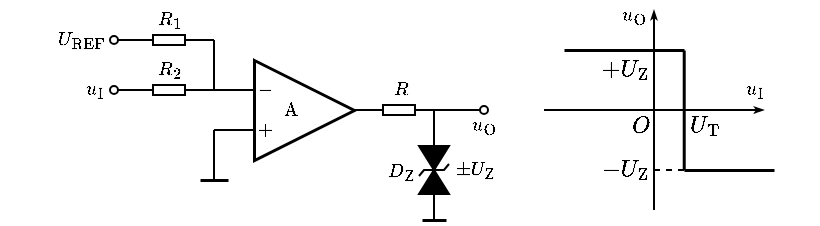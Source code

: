 <mxfile version="20.7.4" type="device"><diagram id="BXZum2WREPEbVefBd4kd" name="第 1 页"><mxGraphModel dx="383" dy="256" grid="1" gridSize="5" guides="1" tooltips="1" connect="1" arrows="1" fold="1" page="1" pageScale="1" pageWidth="827" pageHeight="1169" math="1" shadow="0"><root><mxCell id="0"/><mxCell id="1" parent="0"/><mxCell id="wk5vAMPGY5m9IKHRaPx8-1" value="\(\text{A}\) 　&amp;nbsp;" style="triangle;whiteSpace=wrap;html=1;strokeWidth=1.5;connectable=0;allowArrows=0;fontSize=8;" parent="1" vertex="1"><mxGeometry x="155" y="160" width="50" height="50" as="geometry"/></mxCell><mxCell id="wk5vAMPGY5m9IKHRaPx8-2" value="" style="endArrow=none;html=1;rounded=0;exitDx=0;exitDy=0;exitPerimeter=0;startArrow=none;exitX=0;exitY=0.5;" parent="1" source="IlwL_jK5_GZHliMzk0Kd-3" edge="1"><mxGeometry width="50" height="50" relative="1" as="geometry"><mxPoint x="135" y="175" as="sourcePoint"/><mxPoint x="155" y="175" as="targetPoint"/></mxGeometry></mxCell><mxCell id="wk5vAMPGY5m9IKHRaPx8-3" value="" style="endArrow=none;html=1;rounded=0;" parent="1" edge="1"><mxGeometry width="50" height="50" relative="1" as="geometry"><mxPoint x="135" y="195" as="sourcePoint"/><mxPoint x="155" y="195" as="targetPoint"/></mxGeometry></mxCell><mxCell id="wk5vAMPGY5m9IKHRaPx8-4" value="$$-$$" style="text;html=1;resizable=1;autosize=1;align=center;verticalAlign=middle;points=[];fillColor=none;strokeColor=none;rounded=0;movable=1;rotatable=1;deletable=1;editable=1;connectable=0;fontSize=8;" parent="1" vertex="1"><mxGeometry x="155" y="170" width="10" height="10" as="geometry"/></mxCell><mxCell id="wk5vAMPGY5m9IKHRaPx8-5" value="$$+$$" style="text;html=1;resizable=1;autosize=1;align=center;verticalAlign=middle;points=[];fillColor=none;strokeColor=none;rounded=0;movable=1;rotatable=1;deletable=1;editable=1;connectable=0;fontSize=8;" parent="1" vertex="1"><mxGeometry x="155" y="190" width="10" height="10" as="geometry"/></mxCell><mxCell id="wk5vAMPGY5m9IKHRaPx8-6" value="" style="endArrow=none;html=1;rounded=0;fontSize=8;entryX=1;entryY=0.5;entryDx=0;entryDy=0;entryPerimeter=0;" parent="1" target="q1QNxQZsb89WqCfUoyfc-3" edge="1"><mxGeometry width="50" height="50" relative="1" as="geometry"><mxPoint x="205" y="185" as="sourcePoint"/><mxPoint x="220" y="185" as="targetPoint"/></mxGeometry></mxCell><mxCell id="wk5vAMPGY5m9IKHRaPx8-12" value="" style="endArrow=none;html=1;rounded=0;fontSize=10;startSize=4;endSize=4;" parent="1" edge="1"><mxGeometry width="50" height="50" relative="1" as="geometry"><mxPoint x="135" y="195" as="sourcePoint"/><mxPoint x="135" y="220" as="targetPoint"/></mxGeometry></mxCell><mxCell id="wk5vAMPGY5m9IKHRaPx8-17" value="" style="endArrow=none;html=1;rounded=0;fontSize=8;strokeWidth=1.5;" parent="1" edge="1"><mxGeometry width="50" height="50" relative="1" as="geometry"><mxPoint x="128" y="220" as="sourcePoint"/><mxPoint x="142" y="220" as="targetPoint"/></mxGeometry></mxCell><mxCell id="wk5vAMPGY5m9IKHRaPx8-20" value="" style="endArrow=none;html=1;rounded=0;strokeWidth=1;fontSize=8;startArrow=oval;startFill=0;endSize=4;startSize=4;entryX=1;entryY=0.5;entryDx=0;entryDy=0;entryPerimeter=0;" parent="1" target="IlwL_jK5_GZHliMzk0Kd-3" edge="1"><mxGeometry width="50" height="50" relative="1" as="geometry"><mxPoint x="85" y="175" as="sourcePoint"/><mxPoint x="90" y="175" as="targetPoint"/></mxGeometry></mxCell><mxCell id="wk5vAMPGY5m9IKHRaPx8-21" value="" style="endArrow=none;html=1;rounded=0;strokeWidth=1;fontSize=8;startArrow=oval;startFill=0;endSize=4;startSize=4;entryX=0;entryY=0.5;entryDx=0;entryDy=0;entryPerimeter=0;" parent="1" target="q1QNxQZsb89WqCfUoyfc-3" edge="1"><mxGeometry width="50" height="50" relative="1" as="geometry"><mxPoint x="270" y="185" as="sourcePoint"/><mxPoint x="220" y="185" as="targetPoint"/></mxGeometry></mxCell><mxCell id="wk5vAMPGY5m9IKHRaPx8-22" value="$$u_\mathrm{I}$$" style="text;html=1;align=center;verticalAlign=middle;resizable=1;points=[];autosize=1;strokeColor=none;fillColor=none;fontSize=8;movable=1;rotatable=1;deletable=1;editable=1;connectable=0;allowArrows=0;" parent="1" vertex="1"><mxGeometry x="65" y="167.5" width="20" height="15" as="geometry"/></mxCell><mxCell id="wk5vAMPGY5m9IKHRaPx8-23" value="$$u_\mathrm{O}$$" style="text;html=1;align=center;verticalAlign=middle;resizable=1;points=[];autosize=1;strokeColor=none;fillColor=none;fontSize=8;movable=1;rotatable=1;deletable=1;editable=1;connectable=1;" parent="1" vertex="1"><mxGeometry x="260" y="185" width="20" height="15" as="geometry"/></mxCell><mxCell id="q1QNxQZsb89WqCfUoyfc-1" value="" style="pointerEvents=1;fillColor=strokeColor;verticalLabelPosition=bottom;shadow=0;dashed=0;align=center;html=1;verticalAlign=top;shape=mxgraph.electrical.diodes.transorb_2;strokeWidth=1;fontSize=8;direction=south;" parent="1" vertex="1"><mxGeometry x="237.5" y="200" width="15" height="30" as="geometry"/></mxCell><mxCell id="q1QNxQZsb89WqCfUoyfc-2" value="" style="endArrow=none;html=1;rounded=0;fontSize=8;strokeWidth=1.5;" parent="1" edge="1"><mxGeometry width="50" height="50" relative="1" as="geometry"><mxPoint x="239" y="240" as="sourcePoint"/><mxPoint x="251" y="240" as="targetPoint"/></mxGeometry></mxCell><mxCell id="q1QNxQZsb89WqCfUoyfc-3" value="" style="pointerEvents=1;verticalLabelPosition=bottom;shadow=0;dashed=0;align=center;html=1;verticalAlign=top;shape=mxgraph.electrical.resistors.resistor_1;fontSize=10;direction=west;allowArrows=0;" parent="1" vertex="1"><mxGeometry x="215" y="182.5" width="25" height="5" as="geometry"/></mxCell><mxCell id="q1QNxQZsb89WqCfUoyfc-4" value="" style="endArrow=none;html=1;rounded=0;strokeWidth=1;fontSize=8;startSize=2;endSize=2;exitX=0;exitY=0.5;exitDx=0;exitDy=0;exitPerimeter=0;" parent="1" source="q1QNxQZsb89WqCfUoyfc-1" edge="1"><mxGeometry width="50" height="50" relative="1" as="geometry"><mxPoint x="210" y="245" as="sourcePoint"/><mxPoint x="245" y="185" as="targetPoint"/></mxGeometry></mxCell><mxCell id="q1QNxQZsb89WqCfUoyfc-5" value="" style="endArrow=none;html=1;rounded=0;strokeWidth=1;fontSize=8;startSize=2;endSize=2;entryX=1;entryY=0.5;entryDx=0;entryDy=0;entryPerimeter=0;" parent="1" target="q1QNxQZsb89WqCfUoyfc-1" edge="1"><mxGeometry width="50" height="50" relative="1" as="geometry"><mxPoint x="245" y="240" as="sourcePoint"/><mxPoint x="240" y="215" as="targetPoint"/></mxGeometry></mxCell><mxCell id="q1QNxQZsb89WqCfUoyfc-6" value="$$D_\mathrm{Z}$$" style="text;html=1;align=center;verticalAlign=middle;resizable=1;points=[];autosize=1;strokeColor=none;fillColor=none;fontSize=8;movable=1;rotatable=1;deletable=1;editable=1;connectable=1;" parent="1" vertex="1"><mxGeometry x="220" y="203" width="15" height="25" as="geometry"/></mxCell><mxCell id="q1QNxQZsb89WqCfUoyfc-7" value="$$\pm U_{\mathrm{Z}}$$" style="text;html=1;align=center;verticalAlign=middle;resizable=1;points=[];autosize=1;strokeColor=none;fillColor=none;fontSize=8;movable=1;rotatable=1;deletable=1;editable=1;connectable=1;" parent="1" vertex="1"><mxGeometry x="255" y="205" width="20" height="20" as="geometry"/></mxCell><mxCell id="q1QNxQZsb89WqCfUoyfc-8" value="$$R$$" style="text;html=1;align=center;verticalAlign=middle;resizable=1;points=[];autosize=1;strokeColor=none;fillColor=none;fontSize=8;movable=1;rotatable=1;deletable=1;editable=1;connectable=1;" parent="1" vertex="1"><mxGeometry x="220" y="170" width="15" height="10" as="geometry"/></mxCell><mxCell id="IlwL_jK5_GZHliMzk0Kd-1" value="" style="pointerEvents=1;verticalLabelPosition=bottom;shadow=0;dashed=0;align=center;html=1;verticalAlign=top;shape=mxgraph.electrical.resistors.resistor_1;fontSize=10;direction=west;allowArrows=0;" parent="1" vertex="1"><mxGeometry x="100" y="147.5" width="25" height="5" as="geometry"/></mxCell><mxCell id="IlwL_jK5_GZHliMzk0Kd-2" value="$$R_1$$" style="text;html=1;align=center;verticalAlign=middle;resizable=1;points=[];autosize=1;strokeColor=none;fillColor=none;fontSize=8;movable=1;rotatable=1;deletable=1;editable=1;connectable=1;" parent="1" vertex="1"><mxGeometry x="105" y="135" width="15" height="10" as="geometry"/></mxCell><mxCell id="IlwL_jK5_GZHliMzk0Kd-3" value="" style="pointerEvents=1;verticalLabelPosition=bottom;shadow=0;dashed=0;align=center;html=1;verticalAlign=top;shape=mxgraph.electrical.resistors.resistor_1;fontSize=10;direction=west;allowArrows=0;" parent="1" vertex="1"><mxGeometry x="100" y="172.5" width="25" height="5" as="geometry"/></mxCell><mxCell id="IlwL_jK5_GZHliMzk0Kd-4" value="$$R_2$$" style="text;html=1;align=center;verticalAlign=middle;resizable=1;points=[];autosize=1;strokeColor=none;fillColor=none;fontSize=8;movable=1;rotatable=1;deletable=1;editable=1;connectable=1;" parent="1" vertex="1"><mxGeometry x="105" y="160" width="15" height="10" as="geometry"/></mxCell><mxCell id="IlwL_jK5_GZHliMzk0Kd-5" value="" style="endArrow=none;html=1;rounded=0;strokeWidth=1;fontSize=8;startSize=2;endSize=2;" parent="1" edge="1"><mxGeometry width="50" height="50" relative="1" as="geometry"><mxPoint x="135" y="175" as="sourcePoint"/><mxPoint x="135" y="150" as="targetPoint"/></mxGeometry></mxCell><mxCell id="IlwL_jK5_GZHliMzk0Kd-6" value="" style="endArrow=none;html=1;rounded=0;strokeWidth=1;fontSize=8;startSize=2;endSize=2;exitX=0;exitY=0.5;exitDx=0;exitDy=0;exitPerimeter=0;" parent="1" source="IlwL_jK5_GZHliMzk0Kd-1" edge="1"><mxGeometry width="50" height="50" relative="1" as="geometry"><mxPoint x="150" y="185" as="sourcePoint"/><mxPoint x="135" y="150" as="targetPoint"/></mxGeometry></mxCell><mxCell id="IlwL_jK5_GZHliMzk0Kd-7" value="" style="endArrow=none;html=1;rounded=0;strokeWidth=1;fontSize=8;startArrow=oval;startFill=0;endSize=4;startSize=4;entryX=1;entryY=0.5;entryDx=0;entryDy=0;entryPerimeter=0;" parent="1" target="IlwL_jK5_GZHliMzk0Kd-1" edge="1"><mxGeometry width="50" height="50" relative="1" as="geometry"><mxPoint x="85" y="150" as="sourcePoint"/><mxPoint x="95" y="180" as="targetPoint"/></mxGeometry></mxCell><mxCell id="IlwL_jK5_GZHliMzk0Kd-8" value="$$U_\mathrm{REF}$$" style="text;html=1;align=center;verticalAlign=middle;resizable=1;points=[];autosize=1;strokeColor=none;fillColor=none;fontSize=8;movable=1;rotatable=1;deletable=1;editable=1;connectable=0;allowArrows=0;" parent="1" vertex="1"><mxGeometry x="50" y="140" width="35" height="20" as="geometry"/></mxCell><mxCell id="81sI85hRpIEOfdLAa2PB-1" value="" style="endArrow=classicThin;html=1;rounded=0;startSize=2;endSize=2;endFill=0;" edge="1" parent="1"><mxGeometry width="50" height="50" relative="1" as="geometry"><mxPoint x="300" y="185" as="sourcePoint"/><mxPoint x="410" y="185" as="targetPoint"/></mxGeometry></mxCell><mxCell id="81sI85hRpIEOfdLAa2PB-2" value="" style="endArrow=classicThin;html=1;rounded=0;startSize=2;endSize=2;endFill=0;" edge="1" parent="1"><mxGeometry width="50" height="50" relative="1" as="geometry"><mxPoint x="355" y="235" as="sourcePoint"/><mxPoint x="355" y="135" as="targetPoint"/></mxGeometry></mxCell><mxCell id="81sI85hRpIEOfdLAa2PB-3" value="" style="endArrow=none;html=1;rounded=0;startSize=2;endSize=2;strokeWidth=1.5;" edge="1" parent="1"><mxGeometry width="50" height="50" relative="1" as="geometry"><mxPoint x="310" y="155" as="sourcePoint"/><mxPoint x="370" y="155" as="targetPoint"/></mxGeometry></mxCell><mxCell id="81sI85hRpIEOfdLAa2PB-4" value="" style="endArrow=none;html=1;rounded=0;startSize=2;endSize=2;strokeWidth=1.5;" edge="1" parent="1"><mxGeometry width="50" height="50" relative="1" as="geometry"><mxPoint x="370" y="215" as="sourcePoint"/><mxPoint x="415" y="215" as="targetPoint"/></mxGeometry></mxCell><mxCell id="81sI85hRpIEOfdLAa2PB-5" value="" style="endArrow=none;html=1;rounded=0;startSize=2;endSize=2;strokeWidth=1.5;" edge="1" parent="1"><mxGeometry width="50" height="50" relative="1" as="geometry"><mxPoint x="369.86" y="215" as="sourcePoint"/><mxPoint x="369.86" y="155" as="targetPoint"/></mxGeometry></mxCell><mxCell id="81sI85hRpIEOfdLAa2PB-6" value="$$u_\mathrm{O}$$" style="text;html=1;align=center;verticalAlign=middle;resizable=1;points=[];autosize=1;strokeColor=none;fillColor=none;fontSize=8;movable=1;rotatable=1;deletable=1;editable=1;connectable=1;" vertex="1" parent="1"><mxGeometry x="335" y="130" width="20" height="15" as="geometry"/></mxCell><mxCell id="81sI85hRpIEOfdLAa2PB-7" value="$$u_\mathrm{I}$$" style="text;html=1;align=center;verticalAlign=middle;resizable=1;points=[];autosize=1;strokeColor=none;fillColor=none;fontSize=8;movable=1;rotatable=1;deletable=1;editable=1;connectable=1;" vertex="1" parent="1"><mxGeometry x="395" y="165" width="20" height="20" as="geometry"/></mxCell><mxCell id="81sI85hRpIEOfdLAa2PB-8" value="$$O$$" style="text;html=1;align=center;verticalAlign=middle;resizable=1;points=[];autosize=1;strokeColor=none;fillColor=none;movable=1;rotatable=1;deletable=1;editable=1;connectable=1;fontSize=10;" vertex="1" parent="1"><mxGeometry x="340" y="185" width="15" height="15" as="geometry"/></mxCell><mxCell id="81sI85hRpIEOfdLAa2PB-9" value="$$+U_{\mathrm{Z}}$$" style="text;html=1;align=center;verticalAlign=middle;resizable=1;points=[];autosize=1;strokeColor=none;fillColor=none;fontSize=10;movable=1;rotatable=1;deletable=1;editable=1;connectable=0;allowArrows=0;" vertex="1" parent="1"><mxGeometry x="325" y="155" width="30" height="20" as="geometry"/></mxCell><mxCell id="81sI85hRpIEOfdLAa2PB-10" value="$$-U_{\mathrm{Z}}$$" style="text;html=1;align=center;verticalAlign=middle;resizable=1;points=[];autosize=1;strokeColor=none;fillColor=none;fontSize=10;movable=1;rotatable=1;deletable=1;editable=1;connectable=0;allowArrows=0;" vertex="1" parent="1"><mxGeometry x="325" y="205" width="30" height="20" as="geometry"/></mxCell><mxCell id="81sI85hRpIEOfdLAa2PB-11" value="$$U_\mathrm{T}$$" style="text;html=1;align=center;verticalAlign=middle;resizable=1;points=[];autosize=1;strokeColor=none;fillColor=none;fontSize=10;movable=1;rotatable=1;deletable=1;editable=1;connectable=1;" vertex="1" parent="1"><mxGeometry x="370" y="185" width="20" height="15" as="geometry"/></mxCell><mxCell id="81sI85hRpIEOfdLAa2PB-12" value="" style="endArrow=none;dashed=1;html=1;rounded=0;strokeWidth=1;fontSize=10;startSize=2;endSize=2;" edge="1" parent="1"><mxGeometry width="50" height="50" relative="1" as="geometry"><mxPoint x="355" y="215" as="sourcePoint"/><mxPoint x="370" y="215" as="targetPoint"/></mxGeometry></mxCell></root></mxGraphModel></diagram></mxfile>